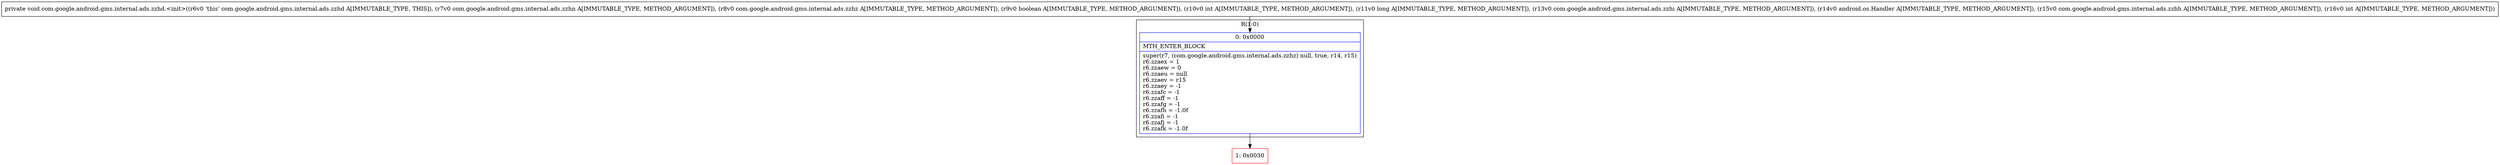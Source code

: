 digraph "CFG forcom.google.android.gms.internal.ads.zzhd.\<init\>(Lcom\/google\/android\/gms\/internal\/ads\/zzhn;Lcom\/google\/android\/gms\/internal\/ads\/zzhz;ZIJLcom\/google\/android\/gms\/internal\/ads\/zzhi;Landroid\/os\/Handler;Lcom\/google\/android\/gms\/internal\/ads\/zzhh;I)V" {
subgraph cluster_Region_954292617 {
label = "R(1:0)";
node [shape=record,color=blue];
Node_0 [shape=record,label="{0\:\ 0x0000|MTH_ENTER_BLOCK\l|super(r7, (com.google.android.gms.internal.ads.zzhz) null, true, r14, r15)\lr6.zzaex = 1\lr6.zzaew = 0\lr6.zzaeu = null\lr6.zzaev = r15\lr6.zzaey = \-1\lr6.zzafc = \-1\lr6.zzaff = \-1\lr6.zzafg = \-1\lr6.zzafh = \-1.0f\lr6.zzafi = \-1\lr6.zzafj = \-1\lr6.zzafk = \-1.0f\l}"];
}
Node_1 [shape=record,color=red,label="{1\:\ 0x0030}"];
MethodNode[shape=record,label="{private void com.google.android.gms.internal.ads.zzhd.\<init\>((r6v0 'this' com.google.android.gms.internal.ads.zzhd A[IMMUTABLE_TYPE, THIS]), (r7v0 com.google.android.gms.internal.ads.zzhn A[IMMUTABLE_TYPE, METHOD_ARGUMENT]), (r8v0 com.google.android.gms.internal.ads.zzhz A[IMMUTABLE_TYPE, METHOD_ARGUMENT]), (r9v0 boolean A[IMMUTABLE_TYPE, METHOD_ARGUMENT]), (r10v0 int A[IMMUTABLE_TYPE, METHOD_ARGUMENT]), (r11v0 long A[IMMUTABLE_TYPE, METHOD_ARGUMENT]), (r13v0 com.google.android.gms.internal.ads.zzhi A[IMMUTABLE_TYPE, METHOD_ARGUMENT]), (r14v0 android.os.Handler A[IMMUTABLE_TYPE, METHOD_ARGUMENT]), (r15v0 com.google.android.gms.internal.ads.zzhh A[IMMUTABLE_TYPE, METHOD_ARGUMENT]), (r16v0 int A[IMMUTABLE_TYPE, METHOD_ARGUMENT])) }"];
MethodNode -> Node_0;
Node_0 -> Node_1;
}

